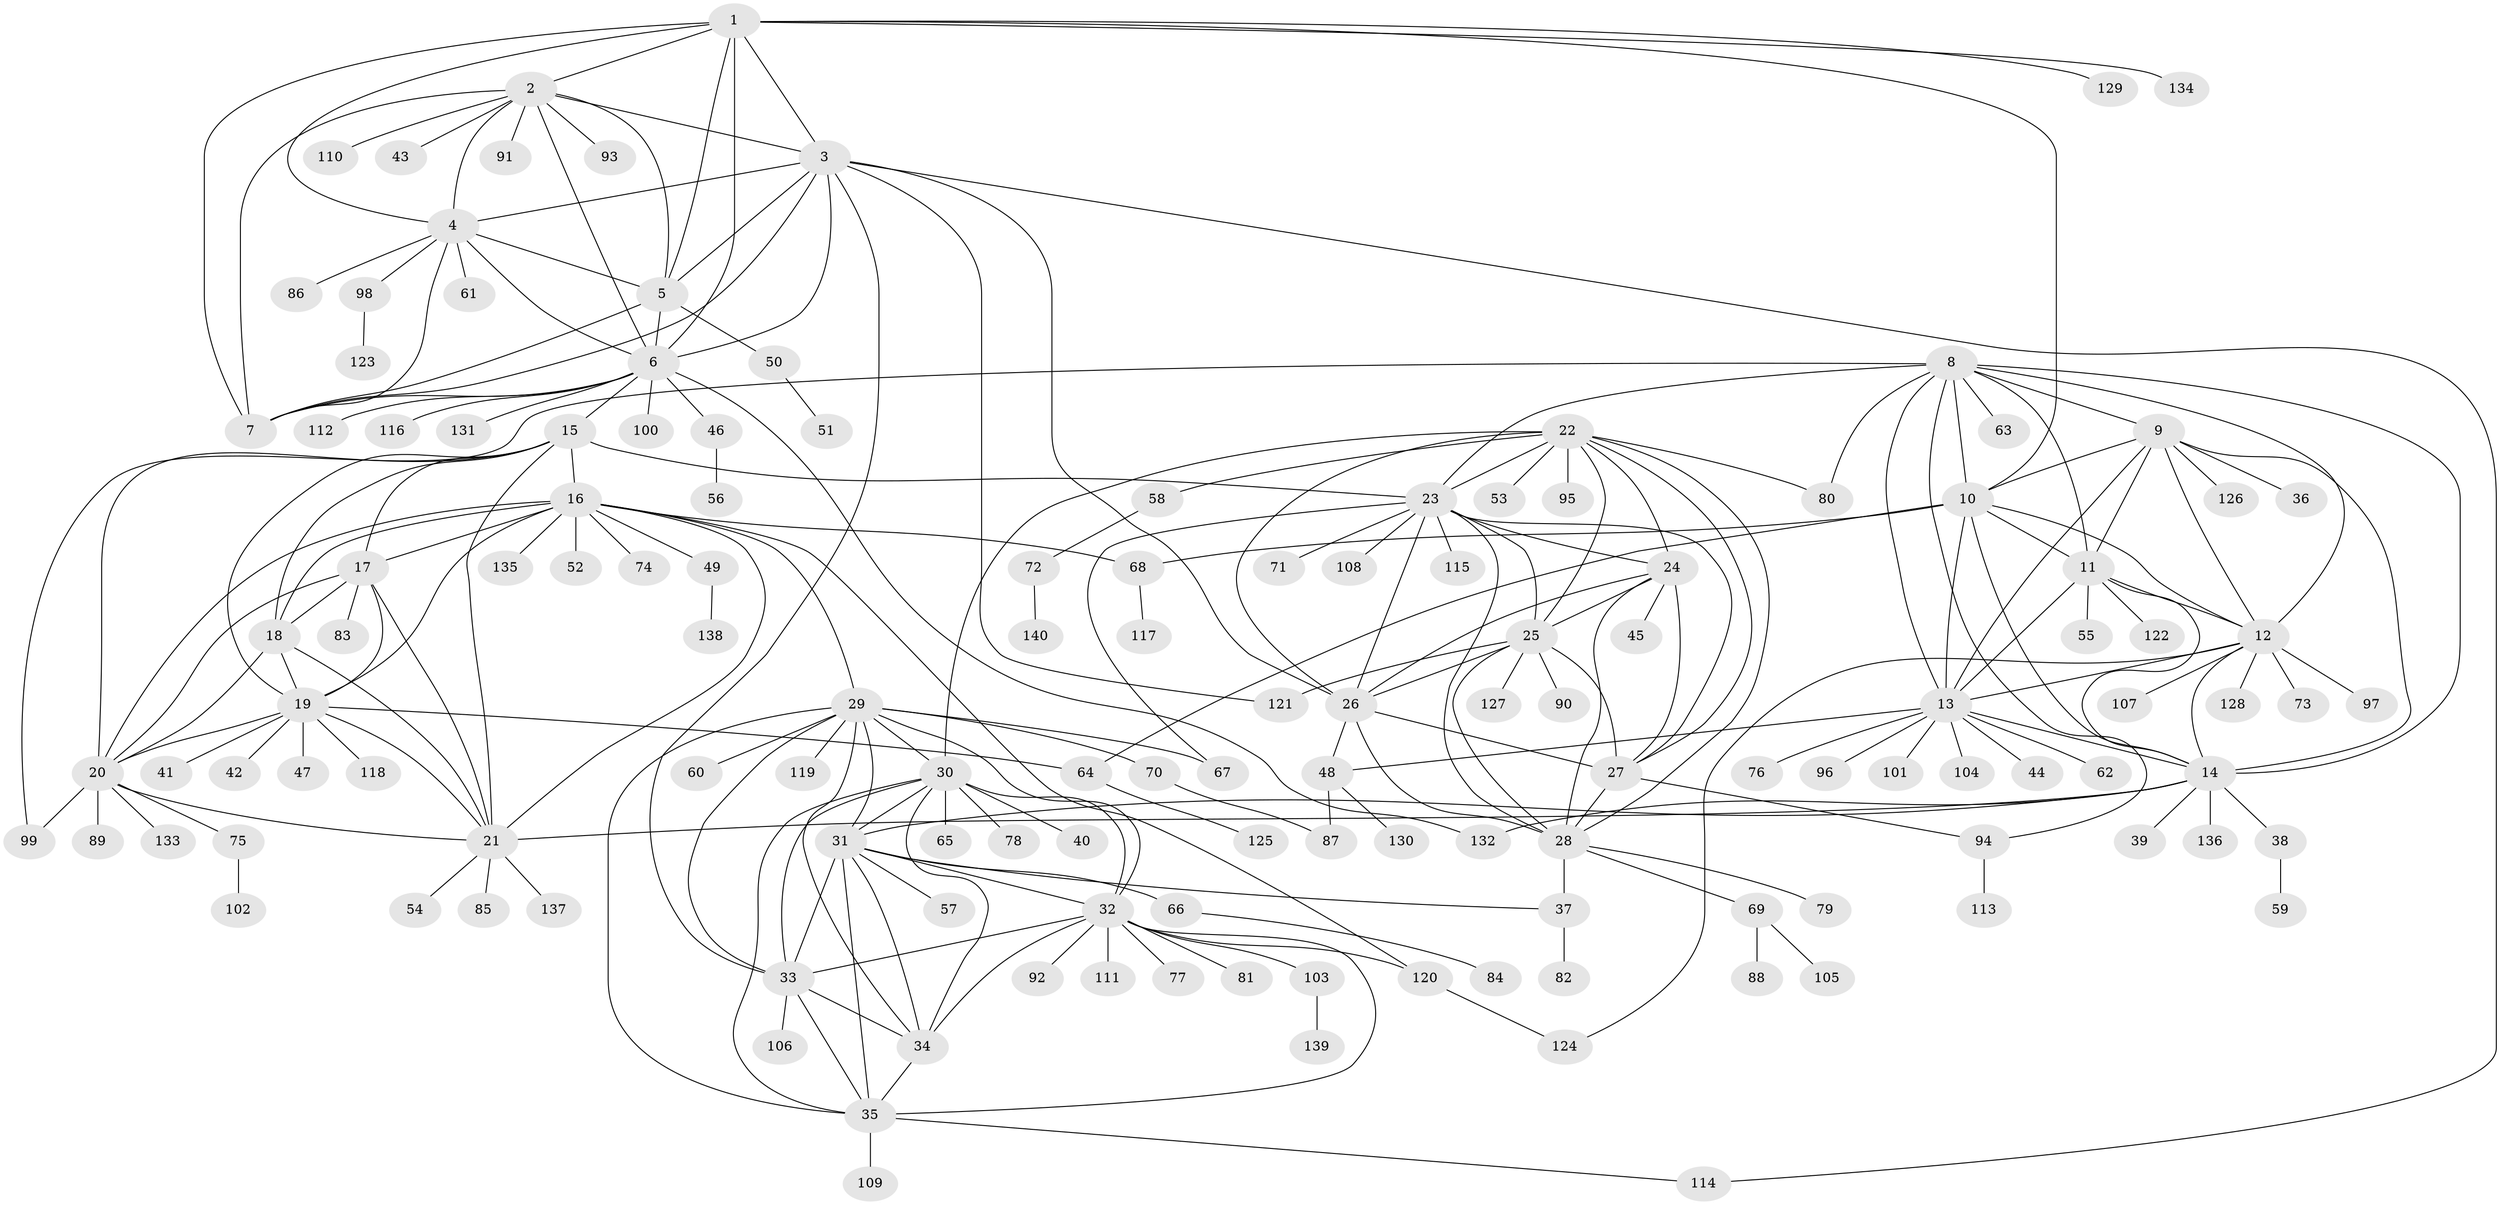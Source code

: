 // coarse degree distribution, {6: 0.02727272727272727, 15: 0.00909090909090909, 8: 0.045454545454545456, 4: 0.01818181818181818, 11: 0.02727272727272727, 13: 0.00909090909090909, 10: 0.01818181818181818, 12: 0.01818181818181818, 9: 0.02727272727272727, 5: 0.01818181818181818, 7: 0.00909090909090909, 1: 0.6272727272727273, 3: 0.03636363636363636, 2: 0.10909090909090909}
// Generated by graph-tools (version 1.1) at 2025/24/03/03/25 07:24:10]
// undirected, 140 vertices, 234 edges
graph export_dot {
graph [start="1"]
  node [color=gray90,style=filled];
  1;
  2;
  3;
  4;
  5;
  6;
  7;
  8;
  9;
  10;
  11;
  12;
  13;
  14;
  15;
  16;
  17;
  18;
  19;
  20;
  21;
  22;
  23;
  24;
  25;
  26;
  27;
  28;
  29;
  30;
  31;
  32;
  33;
  34;
  35;
  36;
  37;
  38;
  39;
  40;
  41;
  42;
  43;
  44;
  45;
  46;
  47;
  48;
  49;
  50;
  51;
  52;
  53;
  54;
  55;
  56;
  57;
  58;
  59;
  60;
  61;
  62;
  63;
  64;
  65;
  66;
  67;
  68;
  69;
  70;
  71;
  72;
  73;
  74;
  75;
  76;
  77;
  78;
  79;
  80;
  81;
  82;
  83;
  84;
  85;
  86;
  87;
  88;
  89;
  90;
  91;
  92;
  93;
  94;
  95;
  96;
  97;
  98;
  99;
  100;
  101;
  102;
  103;
  104;
  105;
  106;
  107;
  108;
  109;
  110;
  111;
  112;
  113;
  114;
  115;
  116;
  117;
  118;
  119;
  120;
  121;
  122;
  123;
  124;
  125;
  126;
  127;
  128;
  129;
  130;
  131;
  132;
  133;
  134;
  135;
  136;
  137;
  138;
  139;
  140;
  1 -- 2;
  1 -- 3;
  1 -- 4;
  1 -- 5;
  1 -- 6;
  1 -- 7;
  1 -- 10;
  1 -- 129;
  1 -- 134;
  2 -- 3;
  2 -- 4;
  2 -- 5;
  2 -- 6;
  2 -- 7;
  2 -- 43;
  2 -- 91;
  2 -- 93;
  2 -- 110;
  3 -- 4;
  3 -- 5;
  3 -- 6;
  3 -- 7;
  3 -- 26;
  3 -- 33;
  3 -- 114;
  3 -- 121;
  4 -- 5;
  4 -- 6;
  4 -- 7;
  4 -- 61;
  4 -- 86;
  4 -- 98;
  5 -- 6;
  5 -- 7;
  5 -- 50;
  6 -- 7;
  6 -- 15;
  6 -- 46;
  6 -- 100;
  6 -- 112;
  6 -- 116;
  6 -- 131;
  6 -- 132;
  8 -- 9;
  8 -- 10;
  8 -- 11;
  8 -- 12;
  8 -- 13;
  8 -- 14;
  8 -- 23;
  8 -- 63;
  8 -- 80;
  8 -- 94;
  8 -- 99;
  9 -- 10;
  9 -- 11;
  9 -- 12;
  9 -- 13;
  9 -- 14;
  9 -- 36;
  9 -- 126;
  10 -- 11;
  10 -- 12;
  10 -- 13;
  10 -- 14;
  10 -- 64;
  10 -- 68;
  11 -- 12;
  11 -- 13;
  11 -- 14;
  11 -- 55;
  11 -- 122;
  12 -- 13;
  12 -- 14;
  12 -- 73;
  12 -- 97;
  12 -- 107;
  12 -- 124;
  12 -- 128;
  13 -- 14;
  13 -- 44;
  13 -- 48;
  13 -- 62;
  13 -- 76;
  13 -- 96;
  13 -- 101;
  13 -- 104;
  14 -- 21;
  14 -- 31;
  14 -- 38;
  14 -- 39;
  14 -- 132;
  14 -- 136;
  15 -- 16;
  15 -- 17;
  15 -- 18;
  15 -- 19;
  15 -- 20;
  15 -- 21;
  15 -- 23;
  16 -- 17;
  16 -- 18;
  16 -- 19;
  16 -- 20;
  16 -- 21;
  16 -- 29;
  16 -- 49;
  16 -- 52;
  16 -- 68;
  16 -- 74;
  16 -- 120;
  16 -- 135;
  17 -- 18;
  17 -- 19;
  17 -- 20;
  17 -- 21;
  17 -- 83;
  18 -- 19;
  18 -- 20;
  18 -- 21;
  19 -- 20;
  19 -- 21;
  19 -- 41;
  19 -- 42;
  19 -- 47;
  19 -- 64;
  19 -- 118;
  20 -- 21;
  20 -- 75;
  20 -- 89;
  20 -- 99;
  20 -- 133;
  21 -- 54;
  21 -- 85;
  21 -- 137;
  22 -- 23;
  22 -- 24;
  22 -- 25;
  22 -- 26;
  22 -- 27;
  22 -- 28;
  22 -- 30;
  22 -- 53;
  22 -- 58;
  22 -- 80;
  22 -- 95;
  23 -- 24;
  23 -- 25;
  23 -- 26;
  23 -- 27;
  23 -- 28;
  23 -- 67;
  23 -- 71;
  23 -- 108;
  23 -- 115;
  24 -- 25;
  24 -- 26;
  24 -- 27;
  24 -- 28;
  24 -- 45;
  25 -- 26;
  25 -- 27;
  25 -- 28;
  25 -- 90;
  25 -- 121;
  25 -- 127;
  26 -- 27;
  26 -- 28;
  26 -- 48;
  27 -- 28;
  27 -- 94;
  28 -- 37;
  28 -- 69;
  28 -- 79;
  29 -- 30;
  29 -- 31;
  29 -- 32;
  29 -- 33;
  29 -- 34;
  29 -- 35;
  29 -- 60;
  29 -- 67;
  29 -- 70;
  29 -- 119;
  30 -- 31;
  30 -- 32;
  30 -- 33;
  30 -- 34;
  30 -- 35;
  30 -- 40;
  30 -- 65;
  30 -- 78;
  31 -- 32;
  31 -- 33;
  31 -- 34;
  31 -- 35;
  31 -- 37;
  31 -- 57;
  31 -- 66;
  32 -- 33;
  32 -- 34;
  32 -- 35;
  32 -- 77;
  32 -- 81;
  32 -- 92;
  32 -- 103;
  32 -- 111;
  32 -- 120;
  33 -- 34;
  33 -- 35;
  33 -- 106;
  34 -- 35;
  35 -- 109;
  35 -- 114;
  37 -- 82;
  38 -- 59;
  46 -- 56;
  48 -- 87;
  48 -- 130;
  49 -- 138;
  50 -- 51;
  58 -- 72;
  64 -- 125;
  66 -- 84;
  68 -- 117;
  69 -- 88;
  69 -- 105;
  70 -- 87;
  72 -- 140;
  75 -- 102;
  94 -- 113;
  98 -- 123;
  103 -- 139;
  120 -- 124;
}
